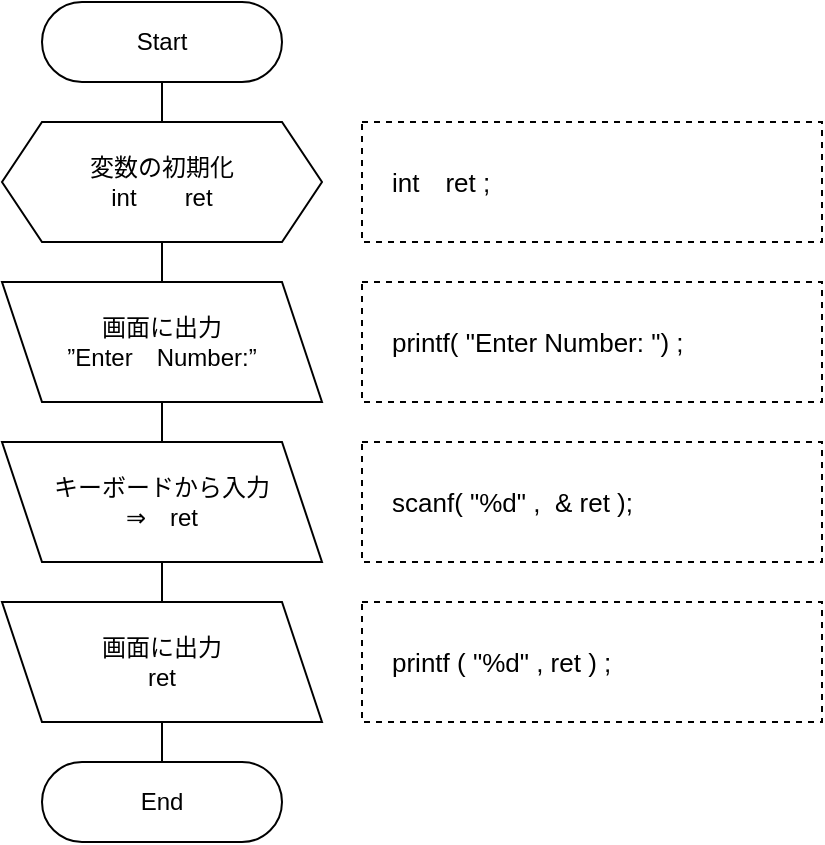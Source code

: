 <mxfile>
    <diagram id="PQYtwCV2w2utQ05GjELy" name="Page-1">
        <mxGraphModel dx="662" dy="480" grid="1" gridSize="10" guides="1" tooltips="1" connect="1" arrows="1" fold="1" page="1" pageScale="1" pageWidth="850" pageHeight="1100" math="0" shadow="0">
            <root>
                <mxCell id="0"/>
                <mxCell id="1" parent="0"/>
                <mxCell id="2" value="Start" style="rounded=1;whiteSpace=wrap;html=1;arcSize=50;flipV=0;flipH=1;" parent="1" vertex="1">
                    <mxGeometry x="260" y="40" width="120" height="40" as="geometry"/>
                </mxCell>
                <mxCell id="4" value="変数の初期化&lt;br&gt;int　　ret" style="shape=hexagon;perimeter=hexagonPerimeter2;whiteSpace=wrap;html=1;fixedSize=1;flipV=0;flipH=1;" parent="1" vertex="1">
                    <mxGeometry x="240" y="100" width="160" height="60" as="geometry"/>
                </mxCell>
                <mxCell id="5" value="画面に出力&lt;br&gt;”Enter　Number:”" style="shape=parallelogram;perimeter=parallelogramPerimeter;whiteSpace=wrap;html=1;fixedSize=1;flipV=0;flipH=1;" parent="1" vertex="1">
                    <mxGeometry x="240" y="180" width="160" height="60" as="geometry"/>
                </mxCell>
                <mxCell id="6" value="キーボードから入力&lt;br&gt;⇒　ret" style="shape=parallelogram;perimeter=parallelogramPerimeter;whiteSpace=wrap;html=1;fixedSize=1;flipV=0;flipH=1;" parent="1" vertex="1">
                    <mxGeometry x="240" y="260" width="160" height="60" as="geometry"/>
                </mxCell>
                <mxCell id="8" value="画面に出力&lt;br&gt;ret" style="shape=parallelogram;perimeter=parallelogramPerimeter;whiteSpace=wrap;html=1;fixedSize=1;flipV=0;flipH=1;" parent="1" vertex="1">
                    <mxGeometry x="240" y="340" width="160" height="60" as="geometry"/>
                </mxCell>
                <mxCell id="9" value="End" style="rounded=1;whiteSpace=wrap;html=1;arcSize=50;flipV=0;flipH=1;" parent="1" vertex="1">
                    <mxGeometry x="260" y="420" width="120" height="40" as="geometry"/>
                </mxCell>
                <mxCell id="10" value="" style="endArrow=none;html=1;entryX=0.5;entryY=1;entryDx=0;entryDy=0;exitX=0.5;exitY=0;exitDx=0;exitDy=0;" parent="1" source="4" target="2" edge="1">
                    <mxGeometry width="50" height="50" relative="1" as="geometry">
                        <mxPoint x="201" y="320" as="sourcePoint"/>
                        <mxPoint x="151" y="270" as="targetPoint"/>
                    </mxGeometry>
                </mxCell>
                <mxCell id="11" value="" style="endArrow=none;html=1;entryX=0.5;entryY=1;entryDx=0;entryDy=0;exitX=0.5;exitY=0;exitDx=0;exitDy=0;" parent="1" source="5" target="4" edge="1">
                    <mxGeometry width="50" height="50" relative="1" as="geometry">
                        <mxPoint x="201" y="320" as="sourcePoint"/>
                        <mxPoint x="151" y="270" as="targetPoint"/>
                    </mxGeometry>
                </mxCell>
                <mxCell id="12" value="" style="endArrow=none;html=1;entryX=0.5;entryY=1;entryDx=0;entryDy=0;exitX=0.5;exitY=0;exitDx=0;exitDy=0;" parent="1" source="8" target="6" edge="1">
                    <mxGeometry width="50" height="50" relative="1" as="geometry">
                        <mxPoint x="201" y="320" as="sourcePoint"/>
                        <mxPoint x="151" y="270" as="targetPoint"/>
                    </mxGeometry>
                </mxCell>
                <mxCell id="13" value="" style="endArrow=none;html=1;entryX=0.5;entryY=1;entryDx=0;entryDy=0;exitX=0.5;exitY=0;exitDx=0;exitDy=0;" parent="1" source="6" target="5" edge="1">
                    <mxGeometry width="50" height="50" relative="1" as="geometry">
                        <mxPoint x="201" y="320" as="sourcePoint"/>
                        <mxPoint x="151" y="270" as="targetPoint"/>
                    </mxGeometry>
                </mxCell>
                <mxCell id="14" value="" style="endArrow=none;html=1;entryX=0.5;entryY=1;entryDx=0;entryDy=0;exitX=0.5;exitY=0;exitDx=0;exitDy=0;" parent="1" source="9" target="8" edge="1">
                    <mxGeometry width="50" height="50" relative="1" as="geometry">
                        <mxPoint x="201" y="320" as="sourcePoint"/>
                        <mxPoint x="151" y="270" as="targetPoint"/>
                    </mxGeometry>
                </mxCell>
                <mxCell id="15" value="　int　ret ;" style="rounded=0;whiteSpace=wrap;html=1;dashed=1;align=left;fontSize=13;" vertex="1" parent="1">
                    <mxGeometry x="420" y="100" width="230" height="60" as="geometry"/>
                </mxCell>
                <mxCell id="16" value="　printf( &quot;Enter Number: &quot;) ;&amp;nbsp;" style="rounded=0;whiteSpace=wrap;html=1;dashed=1;align=left;fontSize=13;" vertex="1" parent="1">
                    <mxGeometry x="420" y="180" width="230" height="60" as="geometry"/>
                </mxCell>
                <mxCell id="17" value="　scanf( &quot;%d&quot; ,&amp;nbsp; &amp;amp; ret );" style="rounded=0;whiteSpace=wrap;html=1;dashed=1;align=left;fontSize=13;" vertex="1" parent="1">
                    <mxGeometry x="420" y="260" width="230" height="60" as="geometry"/>
                </mxCell>
                <mxCell id="18" value="　printf ( &quot;%d&quot; , ret ) ;" style="rounded=0;whiteSpace=wrap;html=1;dashed=1;align=left;fontSize=13;" vertex="1" parent="1">
                    <mxGeometry x="420" y="340" width="230" height="60" as="geometry"/>
                </mxCell>
            </root>
        </mxGraphModel>
    </diagram>
</mxfile>